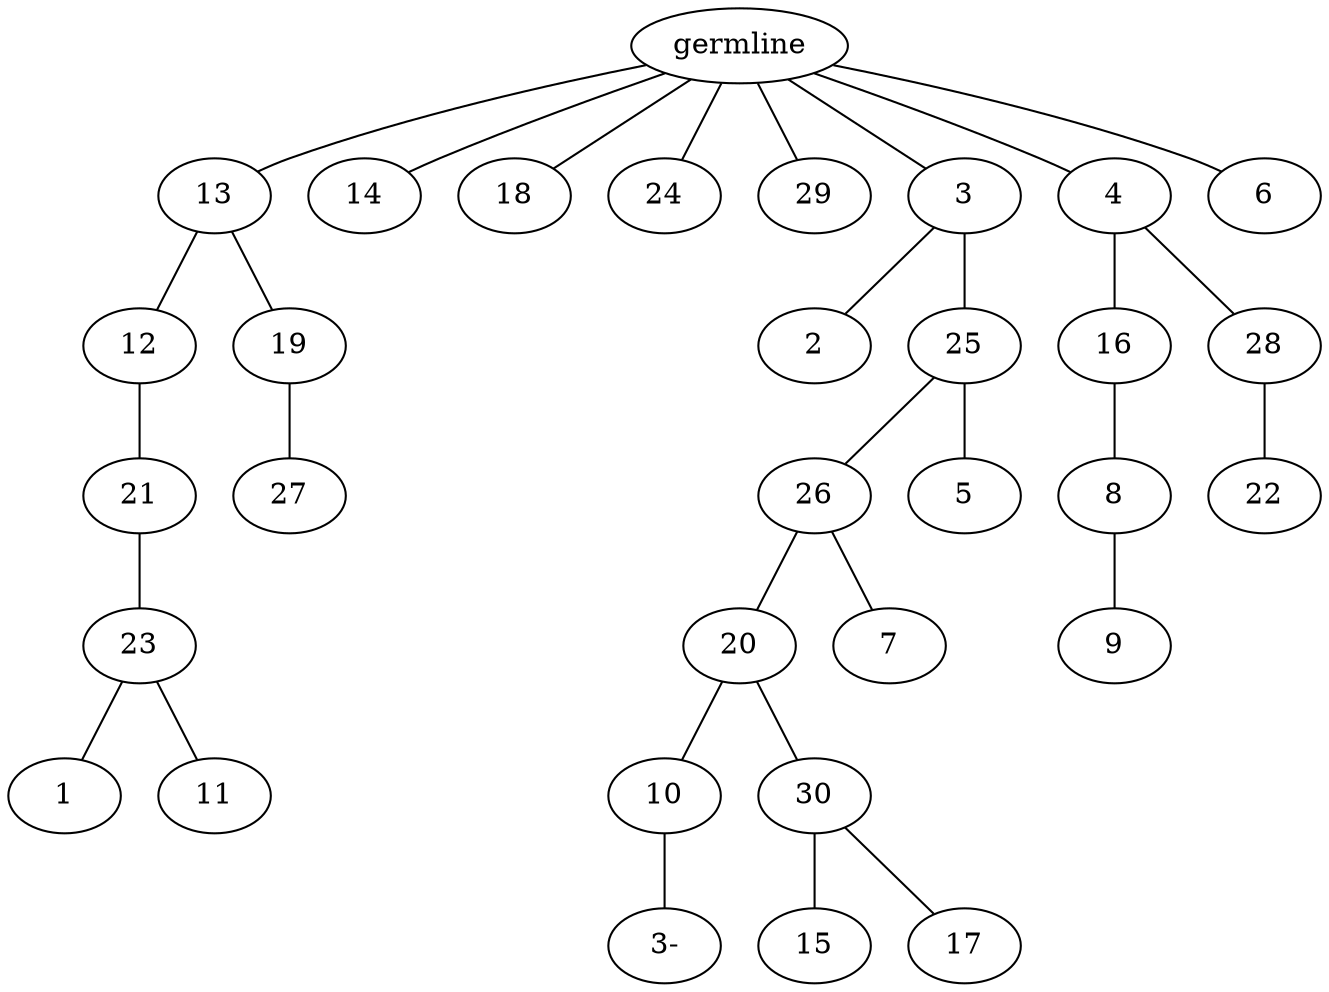 graph tree {
    "139713171997216" [label="germline"];
    "139713172017312" [label="13"];
    "139713172017936" [label="12"];
    "139713172018368" [label="21"];
    "139713172018800" [label="23"];
    "139713172019232" [label="1"];
    "139713172019328" [label="11"];
    "139713172018272" [label="19"];
    "139713172019136" [label="27"];
    "139713172017504" [label="14"];
    "139713172017840" [label="18"];
    "139713172019568" [label="24"];
    "139713172020480" [label="29"];
    "139713172020768" [label="3"];
    "139713171976256" [label="2"];
    "139713171976448" [label="25"];
    "139713171977024" [label="26"];
    "139713171977552" [label="20"];
    "139713171977984" [label="10"];
    "139713172000336" [label="3-"];
    "139713171978080" [label="30"];
    "139713171978608" [label="15"];
    "139713171978752" [label="17"];
    "139713171977648" [label="7"];
    "139713171977168" [label="5"];
    "139713172021056" [label="4"];
    "139713171979376" [label="16"];
    "139713171980000" [label="8"];
    "139713172041936" [label="9"];
    "139713171979856" [label="28"];
    "139713172042272" [label="22"];
    "139713171976688" [label="6"];
    "139713171997216" -- "139713172017312";
    "139713171997216" -- "139713172017504";
    "139713171997216" -- "139713172017840";
    "139713171997216" -- "139713172019568";
    "139713171997216" -- "139713172020480";
    "139713171997216" -- "139713172020768";
    "139713171997216" -- "139713172021056";
    "139713171997216" -- "139713171976688";
    "139713172017312" -- "139713172017936";
    "139713172017312" -- "139713172018272";
    "139713172017936" -- "139713172018368";
    "139713172018368" -- "139713172018800";
    "139713172018800" -- "139713172019232";
    "139713172018800" -- "139713172019328";
    "139713172018272" -- "139713172019136";
    "139713172020768" -- "139713171976256";
    "139713172020768" -- "139713171976448";
    "139713171976448" -- "139713171977024";
    "139713171976448" -- "139713171977168";
    "139713171977024" -- "139713171977552";
    "139713171977024" -- "139713171977648";
    "139713171977552" -- "139713171977984";
    "139713171977552" -- "139713171978080";
    "139713171977984" -- "139713172000336";
    "139713171978080" -- "139713171978608";
    "139713171978080" -- "139713171978752";
    "139713172021056" -- "139713171979376";
    "139713172021056" -- "139713171979856";
    "139713171979376" -- "139713171980000";
    "139713171980000" -- "139713172041936";
    "139713171979856" -- "139713172042272";
}

